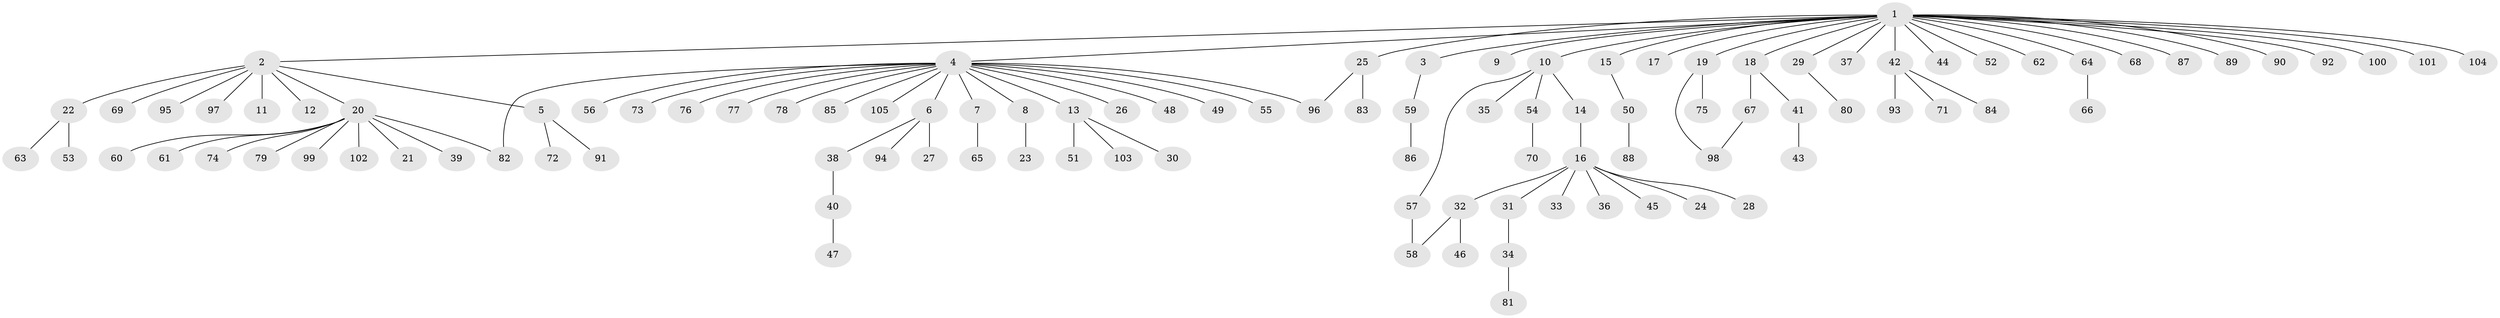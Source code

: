 // original degree distribution, {26: 0.006756756756756757, 10: 0.006756756756756757, 2: 0.1554054054054054, 20: 0.006756756756756757, 4: 0.04054054054054054, 5: 0.033783783783783786, 1: 0.6554054054054054, 3: 0.08108108108108109, 9: 0.006756756756756757, 11: 0.006756756756756757}
// Generated by graph-tools (version 1.1) at 2025/50/03/04/25 22:50:34]
// undirected, 105 vertices, 108 edges
graph export_dot {
  node [color=gray90,style=filled];
  1;
  2;
  3;
  4;
  5;
  6;
  7;
  8;
  9;
  10;
  11;
  12;
  13;
  14;
  15;
  16;
  17;
  18;
  19;
  20;
  21;
  22;
  23;
  24;
  25;
  26;
  27;
  28;
  29;
  30;
  31;
  32;
  33;
  34;
  35;
  36;
  37;
  38;
  39;
  40;
  41;
  42;
  43;
  44;
  45;
  46;
  47;
  48;
  49;
  50;
  51;
  52;
  53;
  54;
  55;
  56;
  57;
  58;
  59;
  60;
  61;
  62;
  63;
  64;
  65;
  66;
  67;
  68;
  69;
  70;
  71;
  72;
  73;
  74;
  75;
  76;
  77;
  78;
  79;
  80;
  81;
  82;
  83;
  84;
  85;
  86;
  87;
  88;
  89;
  90;
  91;
  92;
  93;
  94;
  95;
  96;
  97;
  98;
  99;
  100;
  101;
  102;
  103;
  104;
  105;
  1 -- 2 [weight=1.0];
  1 -- 3 [weight=1.0];
  1 -- 4 [weight=1.0];
  1 -- 9 [weight=1.0];
  1 -- 10 [weight=1.0];
  1 -- 15 [weight=1.0];
  1 -- 17 [weight=1.0];
  1 -- 18 [weight=1.0];
  1 -- 19 [weight=1.0];
  1 -- 25 [weight=1.0];
  1 -- 29 [weight=1.0];
  1 -- 37 [weight=1.0];
  1 -- 42 [weight=1.0];
  1 -- 44 [weight=1.0];
  1 -- 52 [weight=1.0];
  1 -- 62 [weight=1.0];
  1 -- 64 [weight=1.0];
  1 -- 68 [weight=1.0];
  1 -- 87 [weight=1.0];
  1 -- 89 [weight=1.0];
  1 -- 90 [weight=1.0];
  1 -- 92 [weight=1.0];
  1 -- 100 [weight=1.0];
  1 -- 101 [weight=1.0];
  1 -- 104 [weight=1.0];
  2 -- 5 [weight=1.0];
  2 -- 11 [weight=1.0];
  2 -- 12 [weight=1.0];
  2 -- 20 [weight=1.0];
  2 -- 22 [weight=1.0];
  2 -- 69 [weight=1.0];
  2 -- 95 [weight=1.0];
  2 -- 97 [weight=1.0];
  3 -- 59 [weight=1.0];
  4 -- 6 [weight=1.0];
  4 -- 7 [weight=1.0];
  4 -- 8 [weight=1.0];
  4 -- 13 [weight=1.0];
  4 -- 26 [weight=1.0];
  4 -- 48 [weight=1.0];
  4 -- 49 [weight=1.0];
  4 -- 55 [weight=1.0];
  4 -- 56 [weight=1.0];
  4 -- 73 [weight=1.0];
  4 -- 76 [weight=1.0];
  4 -- 77 [weight=1.0];
  4 -- 78 [weight=1.0];
  4 -- 82 [weight=1.0];
  4 -- 85 [weight=1.0];
  4 -- 96 [weight=1.0];
  4 -- 105 [weight=1.0];
  5 -- 72 [weight=1.0];
  5 -- 91 [weight=1.0];
  6 -- 27 [weight=1.0];
  6 -- 38 [weight=1.0];
  6 -- 94 [weight=1.0];
  7 -- 65 [weight=1.0];
  8 -- 23 [weight=1.0];
  10 -- 14 [weight=1.0];
  10 -- 35 [weight=1.0];
  10 -- 54 [weight=1.0];
  10 -- 57 [weight=1.0];
  13 -- 30 [weight=1.0];
  13 -- 51 [weight=1.0];
  13 -- 103 [weight=1.0];
  14 -- 16 [weight=1.0];
  15 -- 50 [weight=1.0];
  16 -- 24 [weight=1.0];
  16 -- 28 [weight=1.0];
  16 -- 31 [weight=1.0];
  16 -- 32 [weight=1.0];
  16 -- 33 [weight=1.0];
  16 -- 36 [weight=1.0];
  16 -- 45 [weight=1.0];
  18 -- 41 [weight=1.0];
  18 -- 67 [weight=1.0];
  19 -- 75 [weight=1.0];
  19 -- 98 [weight=1.0];
  20 -- 21 [weight=1.0];
  20 -- 39 [weight=1.0];
  20 -- 60 [weight=1.0];
  20 -- 61 [weight=1.0];
  20 -- 74 [weight=1.0];
  20 -- 79 [weight=1.0];
  20 -- 82 [weight=1.0];
  20 -- 99 [weight=1.0];
  20 -- 102 [weight=1.0];
  22 -- 53 [weight=1.0];
  22 -- 63 [weight=1.0];
  25 -- 83 [weight=1.0];
  25 -- 96 [weight=1.0];
  29 -- 80 [weight=1.0];
  31 -- 34 [weight=1.0];
  32 -- 46 [weight=2.0];
  32 -- 58 [weight=1.0];
  34 -- 81 [weight=1.0];
  38 -- 40 [weight=1.0];
  40 -- 47 [weight=1.0];
  41 -- 43 [weight=1.0];
  42 -- 71 [weight=1.0];
  42 -- 84 [weight=1.0];
  42 -- 93 [weight=1.0];
  50 -- 88 [weight=1.0];
  54 -- 70 [weight=1.0];
  57 -- 58 [weight=1.0];
  59 -- 86 [weight=1.0];
  64 -- 66 [weight=1.0];
  67 -- 98 [weight=1.0];
}
